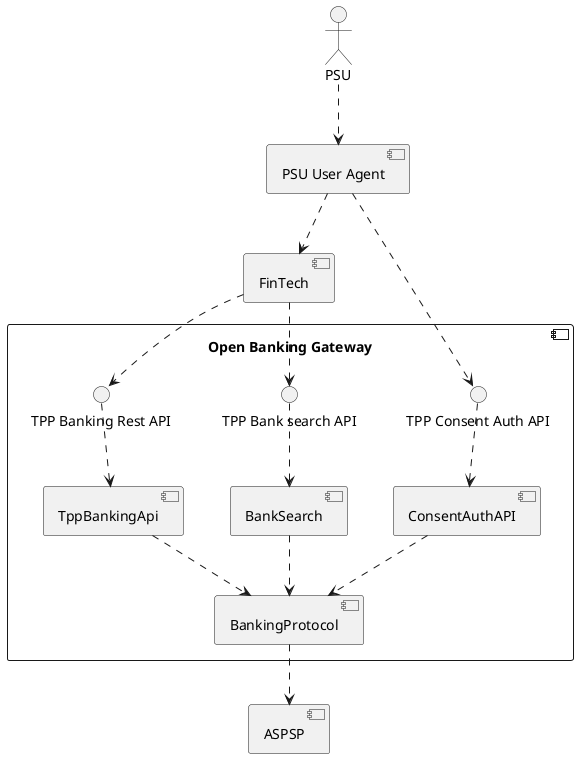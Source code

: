 @startuml

skinparam componentStyle uml2

actor PSU
component "PSU User Agent" as PsuUserAgent
component FinTech

component "Open Banking Gateway" as opba {
    interface "TPP Bank search API" as BankSearchAPI
    interface "TPP Consent Auth API" as PsuConsentAuthAPI
    interface "TPP Banking Rest API" as BankingAPI

    component "BankingProtocol" as BankingProtocol
    component "BankSearch"
    component "TppBankingApi"
    component "ConsentAuthAPI"

    TppBankingApi ..> BankingProtocol
    BankSearch ..> BankingProtocol
    ConsentAuthAPI ..> BankingProtocol

    BankingAPI ..> TppBankingApi
    BankSearchAPI ..> BankSearch
    PsuConsentAuthAPI ..> ConsentAuthAPI
}

component ASPSP

FinTech ..> BankingAPI
FinTech ..> BankSearchAPI
PsuUserAgent ..> PsuConsentAuthAPI
PsuUserAgent ..> FinTech
PSU ..> PsuUserAgent

BankingProtocol ..> ASPSP

@enduml
